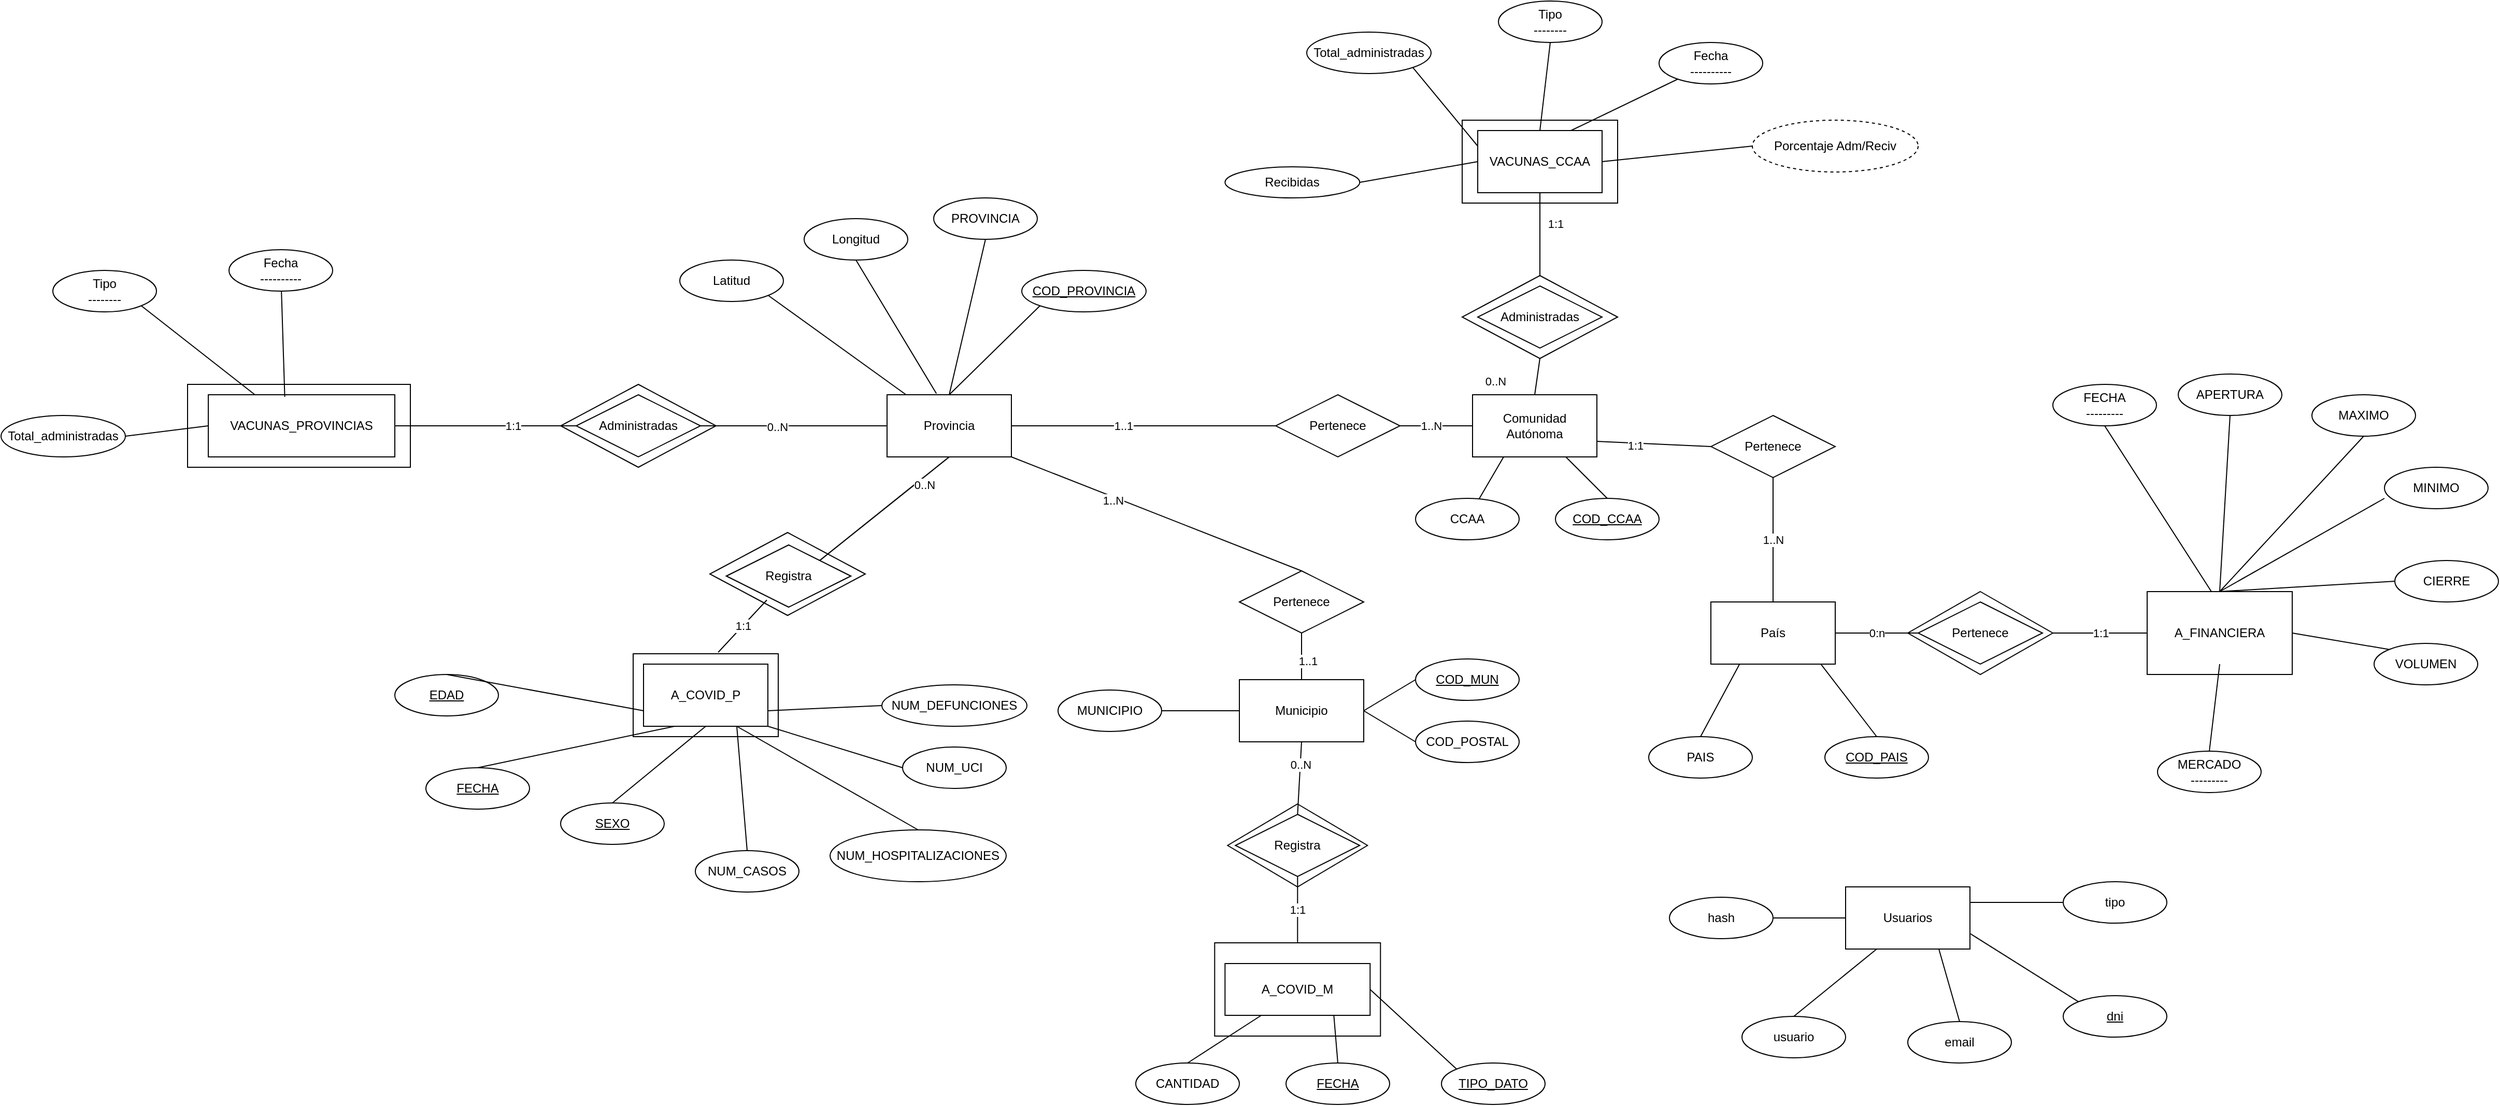 <mxfile version="20.2.6" type="github">
  <diagram id="R2lEEEUBdFMjLlhIrx00" name="Page-1">
    <mxGraphModel dx="2844" dy="1588" grid="1" gridSize="10" guides="1" tooltips="1" connect="1" arrows="1" fold="1" page="1" pageScale="1" pageWidth="30000" pageHeight="30000" math="0" shadow="0" extFonts="Permanent Marker^https://fonts.googleapis.com/css?family=Permanent+Marker">
      <root>
        <mxCell id="0" />
        <mxCell id="1" parent="0" />
        <mxCell id="WC3nb_fLQRRQX0mhQ0Qm-45" value="" style="rhombus;whiteSpace=wrap;html=1;" parent="1" vertex="1">
          <mxGeometry x="714" y="553" width="150" height="80" as="geometry" />
        </mxCell>
        <mxCell id="WC3nb_fLQRRQX0mhQ0Qm-42" value="" style="rhombus;whiteSpace=wrap;html=1;" parent="1" vertex="1">
          <mxGeometry x="1213.65" y="815" width="135" height="80" as="geometry" />
        </mxCell>
        <mxCell id="WC3nb_fLQRRQX0mhQ0Qm-32" value="" style="rounded=0;whiteSpace=wrap;html=1;" parent="1" vertex="1">
          <mxGeometry x="640" y="670" width="140" height="80" as="geometry" />
        </mxCell>
        <mxCell id="WC3nb_fLQRRQX0mhQ0Qm-19" value="" style="rhombus;whiteSpace=wrap;html=1;" parent="1" vertex="1">
          <mxGeometry x="1870" y="610" width="140" height="80" as="geometry" />
        </mxCell>
        <mxCell id="WC3nb_fLQRRQX0mhQ0Qm-12" value="" style="rhombus;whiteSpace=wrap;html=1;" parent="1" vertex="1">
          <mxGeometry x="570" y="410" width="150" height="80" as="geometry" />
        </mxCell>
        <mxCell id="WC3nb_fLQRRQX0mhQ0Qm-1" value="" style="rounded=0;whiteSpace=wrap;html=1;" parent="1" vertex="1">
          <mxGeometry x="210" y="410" width="215" height="80" as="geometry" />
        </mxCell>
        <mxCell id="w57yHe_7JFrNomqTNShA-3" style="rounded=0;orthogonalLoop=1;jettySize=auto;html=1;exitX=0.5;exitY=1;exitDx=0;exitDy=0;entryX=1;entryY=0;entryDx=0;entryDy=0;endArrow=none;endFill=0;" parent="1" source="OdBqMyks01wx5SP8Kabh-1" target="w57yHe_7JFrNomqTNShA-2" edge="1">
          <mxGeometry relative="1" as="geometry" />
        </mxCell>
        <mxCell id="w57yHe_7JFrNomqTNShA-5" value="0..N" style="edgeLabel;html=1;align=center;verticalAlign=middle;resizable=0;points=[];" parent="w57yHe_7JFrNomqTNShA-3" vertex="1" connectable="0">
          <mxGeometry x="-0.6" y="-2" relative="1" as="geometry">
            <mxPoint x="2" y="8" as="offset" />
          </mxGeometry>
        </mxCell>
        <mxCell id="OdBqMyks01wx5SP8Kabh-1" value="Provincia" style="rounded=0;whiteSpace=wrap;html=1;" parent="1" vertex="1">
          <mxGeometry x="885" y="420" width="120" height="60" as="geometry" />
        </mxCell>
        <mxCell id="OdBqMyks01wx5SP8Kabh-2" value="Pertenece" style="rhombus;whiteSpace=wrap;html=1;" parent="1" vertex="1">
          <mxGeometry x="1260" y="420" width="120" height="60" as="geometry" />
        </mxCell>
        <mxCell id="OdBqMyks01wx5SP8Kabh-3" value="Comunidad Autónoma" style="rounded=0;whiteSpace=wrap;html=1;" parent="1" vertex="1">
          <mxGeometry x="1450" y="420" width="120" height="60" as="geometry" />
        </mxCell>
        <mxCell id="OdBqMyks01wx5SP8Kabh-4" value="PROVINCIA" style="ellipse;whiteSpace=wrap;html=1;" parent="1" vertex="1">
          <mxGeometry x="930" y="230" width="100" height="40" as="geometry" />
        </mxCell>
        <mxCell id="OdBqMyks01wx5SP8Kabh-5" value="&lt;u&gt;COD_PROVINCIA&lt;/u&gt;" style="ellipse;whiteSpace=wrap;html=1;" parent="1" vertex="1">
          <mxGeometry x="1015" y="300" width="120" height="40" as="geometry" />
        </mxCell>
        <mxCell id="OdBqMyks01wx5SP8Kabh-6" value="" style="endArrow=none;html=1;rounded=0;entryX=0;entryY=1;entryDx=0;entryDy=0;exitX=0.5;exitY=0;exitDx=0;exitDy=0;" parent="1" source="OdBqMyks01wx5SP8Kabh-1" target="OdBqMyks01wx5SP8Kabh-5" edge="1">
          <mxGeometry width="50" height="50" relative="1" as="geometry">
            <mxPoint x="1125" y="560" as="sourcePoint" />
            <mxPoint x="1175" y="510" as="targetPoint" />
          </mxGeometry>
        </mxCell>
        <mxCell id="OdBqMyks01wx5SP8Kabh-8" value="" style="endArrow=none;html=1;rounded=0;entryX=0.5;entryY=1;entryDx=0;entryDy=0;exitX=0.5;exitY=0;exitDx=0;exitDy=0;" parent="1" source="OdBqMyks01wx5SP8Kabh-1" target="OdBqMyks01wx5SP8Kabh-4" edge="1">
          <mxGeometry width="50" height="50" relative="1" as="geometry">
            <mxPoint x="1125" y="560" as="sourcePoint" />
            <mxPoint x="1175" y="510" as="targetPoint" />
          </mxGeometry>
        </mxCell>
        <mxCell id="OdBqMyks01wx5SP8Kabh-9" value="CCAA" style="ellipse;whiteSpace=wrap;html=1;" parent="1" vertex="1">
          <mxGeometry x="1395" y="520" width="100" height="40" as="geometry" />
        </mxCell>
        <mxCell id="OdBqMyks01wx5SP8Kabh-10" value="&lt;u&gt;COD_CCAA&lt;/u&gt;" style="ellipse;whiteSpace=wrap;html=1;" parent="1" vertex="1">
          <mxGeometry x="1530" y="520" width="100" height="40" as="geometry" />
        </mxCell>
        <mxCell id="OdBqMyks01wx5SP8Kabh-11" value="" style="endArrow=none;html=1;rounded=0;exitX=0.25;exitY=1;exitDx=0;exitDy=0;" parent="1" source="OdBqMyks01wx5SP8Kabh-3" target="OdBqMyks01wx5SP8Kabh-9" edge="1">
          <mxGeometry width="50" height="50" relative="1" as="geometry">
            <mxPoint x="1390" y="410" as="sourcePoint" />
            <mxPoint x="1440" y="360" as="targetPoint" />
          </mxGeometry>
        </mxCell>
        <mxCell id="OdBqMyks01wx5SP8Kabh-12" value="" style="endArrow=none;html=1;rounded=0;entryX=0.5;entryY=0;entryDx=0;entryDy=0;exitX=0.75;exitY=1;exitDx=0;exitDy=0;" parent="1" source="OdBqMyks01wx5SP8Kabh-3" target="OdBqMyks01wx5SP8Kabh-10" edge="1">
          <mxGeometry width="50" height="50" relative="1" as="geometry">
            <mxPoint x="1590" y="430" as="sourcePoint" />
            <mxPoint x="1640" y="380" as="targetPoint" />
          </mxGeometry>
        </mxCell>
        <mxCell id="OdBqMyks01wx5SP8Kabh-20" value="" style="endArrow=none;html=1;rounded=0;strokeColor=default;exitX=1;exitY=0.5;exitDx=0;exitDy=0;entryX=0;entryY=0.5;entryDx=0;entryDy=0;" parent="1" source="OdBqMyks01wx5SP8Kabh-1" target="OdBqMyks01wx5SP8Kabh-2" edge="1">
          <mxGeometry width="50" height="50" relative="1" as="geometry">
            <mxPoint x="995" y="480" as="sourcePoint" />
            <mxPoint x="1065.0" y="450.0" as="targetPoint" />
          </mxGeometry>
        </mxCell>
        <mxCell id="OdBqMyks01wx5SP8Kabh-22" value="1..1" style="edgeLabel;html=1;align=center;verticalAlign=middle;resizable=0;points=[];" parent="OdBqMyks01wx5SP8Kabh-20" vertex="1" connectable="0">
          <mxGeometry x="-0.2" relative="1" as="geometry">
            <mxPoint x="6" as="offset" />
          </mxGeometry>
        </mxCell>
        <mxCell id="OdBqMyks01wx5SP8Kabh-21" value="" style="endArrow=none;html=1;rounded=0;strokeColor=default;exitX=1;exitY=0.5;exitDx=0;exitDy=0;entryX=0;entryY=0.5;entryDx=0;entryDy=0;" parent="1" source="OdBqMyks01wx5SP8Kabh-2" target="OdBqMyks01wx5SP8Kabh-3" edge="1">
          <mxGeometry width="50" height="50" relative="1" as="geometry">
            <mxPoint x="1390" y="449.5" as="sourcePoint" />
            <mxPoint x="1490" y="449.5" as="targetPoint" />
          </mxGeometry>
        </mxCell>
        <mxCell id="OdBqMyks01wx5SP8Kabh-23" value="1..N" style="edgeLabel;html=1;align=center;verticalAlign=middle;resizable=0;points=[];" parent="OdBqMyks01wx5SP8Kabh-21" vertex="1" connectable="0">
          <mxGeometry x="0.214" y="-1" relative="1" as="geometry">
            <mxPoint x="-13" y="-1" as="offset" />
          </mxGeometry>
        </mxCell>
        <mxCell id="OdBqMyks01wx5SP8Kabh-24" value="VACUNAS_PROVINCIAS" style="rounded=0;whiteSpace=wrap;html=1;" parent="1" vertex="1">
          <mxGeometry x="230" y="420" width="180" height="60" as="geometry" />
        </mxCell>
        <mxCell id="OdBqMyks01wx5SP8Kabh-25" value="Tipo&lt;br&gt;--------" style="ellipse;whiteSpace=wrap;html=1;" parent="1" vertex="1">
          <mxGeometry x="80" y="300" width="100" height="40" as="geometry" />
        </mxCell>
        <mxCell id="OdBqMyks01wx5SP8Kabh-26" value="" style="endArrow=none;html=1;rounded=0;strokeColor=default;entryX=0.25;entryY=0;entryDx=0;entryDy=0;exitX=1;exitY=1;exitDx=0;exitDy=0;" parent="1" source="OdBqMyks01wx5SP8Kabh-25" target="OdBqMyks01wx5SP8Kabh-24" edge="1">
          <mxGeometry width="50" height="50" relative="1" as="geometry">
            <mxPoint x="10" y="520" as="sourcePoint" />
            <mxPoint x="60" y="470" as="targetPoint" />
          </mxGeometry>
        </mxCell>
        <mxCell id="OdBqMyks01wx5SP8Kabh-27" value="Total_administradas" style="ellipse;whiteSpace=wrap;html=1;" parent="1" vertex="1">
          <mxGeometry x="30" y="440" width="120" height="40" as="geometry" />
        </mxCell>
        <mxCell id="OdBqMyks01wx5SP8Kabh-28" value="" style="endArrow=none;html=1;rounded=0;strokeColor=default;entryX=0;entryY=0.5;entryDx=0;entryDy=0;exitX=1;exitY=0.5;exitDx=0;exitDy=0;" parent="1" source="OdBqMyks01wx5SP8Kabh-27" target="OdBqMyks01wx5SP8Kabh-24" edge="1">
          <mxGeometry width="50" height="50" relative="1" as="geometry">
            <mxPoint x="160" y="540" as="sourcePoint" />
            <mxPoint x="260" y="490" as="targetPoint" />
          </mxGeometry>
        </mxCell>
        <mxCell id="OdBqMyks01wx5SP8Kabh-33" value="Administradas" style="rhombus;whiteSpace=wrap;html=1;" parent="1" vertex="1">
          <mxGeometry x="585" y="420" width="120" height="60" as="geometry" />
        </mxCell>
        <mxCell id="OdBqMyks01wx5SP8Kabh-34" value="" style="endArrow=none;html=1;rounded=0;entryX=0;entryY=0.5;entryDx=0;entryDy=0;exitX=1;exitY=0.5;exitDx=0;exitDy=0;" parent="1" source="OdBqMyks01wx5SP8Kabh-33" target="OdBqMyks01wx5SP8Kabh-1" edge="1">
          <mxGeometry width="50" height="50" relative="1" as="geometry">
            <mxPoint x="964.64" y="580.86" as="sourcePoint" />
            <mxPoint x="930" y="450" as="targetPoint" />
          </mxGeometry>
        </mxCell>
        <mxCell id="OdBqMyks01wx5SP8Kabh-36" value="0..N" style="edgeLabel;html=1;align=center;verticalAlign=middle;resizable=0;points=[];" parent="OdBqMyks01wx5SP8Kabh-34" vertex="1" connectable="0">
          <mxGeometry x="0.25" y="-1" relative="1" as="geometry">
            <mxPoint x="-39" as="offset" />
          </mxGeometry>
        </mxCell>
        <mxCell id="OdBqMyks01wx5SP8Kabh-35" value="" style="endArrow=none;html=1;rounded=0;entryX=0;entryY=0.5;entryDx=0;entryDy=0;exitX=1;exitY=0.5;exitDx=0;exitDy=0;" parent="1" source="OdBqMyks01wx5SP8Kabh-24" target="OdBqMyks01wx5SP8Kabh-33" edge="1">
          <mxGeometry width="50" height="50" relative="1" as="geometry">
            <mxPoint x="400" y="550" as="sourcePoint" />
            <mxPoint x="480" y="480" as="targetPoint" />
          </mxGeometry>
        </mxCell>
        <mxCell id="OdBqMyks01wx5SP8Kabh-37" value="1:1" style="edgeLabel;html=1;align=center;verticalAlign=middle;resizable=0;points=[];" parent="OdBqMyks01wx5SP8Kabh-35" vertex="1" connectable="0">
          <mxGeometry x="-0.4" y="-2" relative="1" as="geometry">
            <mxPoint x="61" y="-2" as="offset" />
          </mxGeometry>
        </mxCell>
        <mxCell id="OdBqMyks01wx5SP8Kabh-38" value="A_COVID_P" style="rounded=0;whiteSpace=wrap;html=1;" parent="1" vertex="1">
          <mxGeometry x="650" y="680" width="120" height="60" as="geometry" />
        </mxCell>
        <mxCell id="OdBqMyks01wx5SP8Kabh-42" value="Municipio" style="rounded=0;whiteSpace=wrap;html=1;" parent="1" vertex="1">
          <mxGeometry x="1225" y="695" width="120" height="60" as="geometry" />
        </mxCell>
        <mxCell id="gEgQZ8Mi7P1Ni1HAnaji-2" value="&lt;u&gt;SEXO&lt;/u&gt;" style="ellipse;whiteSpace=wrap;html=1;" parent="1" vertex="1">
          <mxGeometry x="570" y="814" width="100" height="40" as="geometry" />
        </mxCell>
        <mxCell id="gEgQZ8Mi7P1Ni1HAnaji-5" value="" style="endArrow=none;html=1;rounded=0;entryX=0.5;entryY=0;entryDx=0;entryDy=0;exitX=0.5;exitY=1;exitDx=0;exitDy=0;" parent="1" source="OdBqMyks01wx5SP8Kabh-38" target="gEgQZ8Mi7P1Ni1HAnaji-2" edge="1">
          <mxGeometry width="50" height="50" relative="1" as="geometry">
            <mxPoint x="645.0" y="755.0" as="sourcePoint" />
            <mxPoint x="725.0" y="655" as="targetPoint" />
          </mxGeometry>
        </mxCell>
        <mxCell id="gEgQZ8Mi7P1Ni1HAnaji-6" value="&lt;u&gt;FECHA&lt;/u&gt;" style="ellipse;whiteSpace=wrap;html=1;" parent="1" vertex="1">
          <mxGeometry x="440" y="780" width="100" height="40" as="geometry" />
        </mxCell>
        <mxCell id="gEgQZ8Mi7P1Ni1HAnaji-7" value="" style="endArrow=none;html=1;rounded=0;entryX=0.5;entryY=0;entryDx=0;entryDy=0;exitX=0.25;exitY=1;exitDx=0;exitDy=0;" parent="1" source="OdBqMyks01wx5SP8Kabh-38" target="gEgQZ8Mi7P1Ni1HAnaji-6" edge="1">
          <mxGeometry width="50" height="50" relative="1" as="geometry">
            <mxPoint x="715.0" y="855.0" as="sourcePoint" />
            <mxPoint x="819.854" y="905.774" as="targetPoint" />
          </mxGeometry>
        </mxCell>
        <mxCell id="gEgQZ8Mi7P1Ni1HAnaji-8" value="Latitud" style="ellipse;whiteSpace=wrap;html=1;" parent="1" vertex="1">
          <mxGeometry x="685" y="290" width="100" height="40" as="geometry" />
        </mxCell>
        <mxCell id="gEgQZ8Mi7P1Ni1HAnaji-10" value="Longitud" style="ellipse;whiteSpace=wrap;html=1;" parent="1" vertex="1">
          <mxGeometry x="805" y="250" width="100" height="40" as="geometry" />
        </mxCell>
        <mxCell id="gEgQZ8Mi7P1Ni1HAnaji-11" value="" style="endArrow=none;html=1;rounded=0;entryX=0.5;entryY=1;entryDx=0;entryDy=0;exitX=0.397;exitY=-0.018;exitDx=0;exitDy=0;exitPerimeter=0;" parent="1" source="OdBqMyks01wx5SP8Kabh-1" target="gEgQZ8Mi7P1Ni1HAnaji-10" edge="1">
          <mxGeometry width="50" height="50" relative="1" as="geometry">
            <mxPoint x="955.0" y="430.0" as="sourcePoint" />
            <mxPoint x="1079.854" y="374.226" as="targetPoint" />
          </mxGeometry>
        </mxCell>
        <mxCell id="gEgQZ8Mi7P1Ni1HAnaji-12" value="" style="endArrow=none;html=1;rounded=0;entryX=1;entryY=1;entryDx=0;entryDy=0;" parent="1" source="OdBqMyks01wx5SP8Kabh-1" target="gEgQZ8Mi7P1Ni1HAnaji-8" edge="1">
          <mxGeometry width="50" height="50" relative="1" as="geometry">
            <mxPoint x="965.0" y="440.0" as="sourcePoint" />
            <mxPoint x="1089.854" y="384.226" as="targetPoint" />
          </mxGeometry>
        </mxCell>
        <mxCell id="w57yHe_7JFrNomqTNShA-2" value="Registra" style="rhombus;whiteSpace=wrap;html=1;" parent="1" vertex="1">
          <mxGeometry x="730" y="565" width="120" height="60" as="geometry" />
        </mxCell>
        <mxCell id="w57yHe_7JFrNomqTNShA-12" value="PAIS" style="ellipse;whiteSpace=wrap;html=1;" parent="1" vertex="1">
          <mxGeometry x="1620" y="750" width="100" height="40" as="geometry" />
        </mxCell>
        <mxCell id="w57yHe_7JFrNomqTNShA-19" value="" style="endArrow=none;html=1;rounded=0;entryX=0.5;entryY=0;entryDx=0;entryDy=0;exitX=0.5;exitY=0;exitDx=0;exitDy=0;" parent="1" source="w57yHe_7JFrNomqTNShA-12" target="WC3nb_fLQRRQX0mhQ0Qm-4" edge="1">
          <mxGeometry width="50" height="50" relative="1" as="geometry">
            <mxPoint x="1700" y="830" as="sourcePoint" />
            <mxPoint x="1970" y="676.52" as="targetPoint" />
          </mxGeometry>
        </mxCell>
        <mxCell id="w57yHe_7JFrNomqTNShA-23" value="&lt;u&gt;COD_PAIS&lt;/u&gt;" style="ellipse;whiteSpace=wrap;html=1;" parent="1" vertex="1">
          <mxGeometry x="1790" y="750" width="100" height="40" as="geometry" />
        </mxCell>
        <mxCell id="w57yHe_7JFrNomqTNShA-24" value="" style="endArrow=none;html=1;rounded=0;entryX=0.5;entryY=0;entryDx=0;entryDy=0;exitX=0.5;exitY=0;exitDx=0;exitDy=0;" parent="1" source="w57yHe_7JFrNomqTNShA-23" target="WC3nb_fLQRRQX0mhQ0Qm-4" edge="1">
          <mxGeometry width="50" height="50" relative="1" as="geometry">
            <mxPoint x="1550" y="586.52" as="sourcePoint" />
            <mxPoint x="1920" y="501.52" as="targetPoint" />
          </mxGeometry>
        </mxCell>
        <mxCell id="w57yHe_7JFrNomqTNShA-28" value="" style="endArrow=none;html=1;rounded=0;exitX=0.448;exitY=0.014;exitDx=0;exitDy=0;entryX=0.5;entryY=1;entryDx=0;entryDy=0;exitPerimeter=0;" parent="1" source="WC3nb_fLQRRQX0mhQ0Qm-11" target="WC3nb_fLQRRQX0mhQ0Qm-20" edge="1">
          <mxGeometry width="50" height="50" relative="1" as="geometry">
            <mxPoint x="2180" y="480" as="sourcePoint" />
            <mxPoint x="2060" y="460" as="targetPoint" />
          </mxGeometry>
        </mxCell>
        <mxCell id="w57yHe_7JFrNomqTNShA-32" value="Pertenece" style="rhombus;whiteSpace=wrap;html=1;" parent="1" vertex="1">
          <mxGeometry x="1225" y="590" width="120" height="60" as="geometry" />
        </mxCell>
        <mxCell id="w57yHe_7JFrNomqTNShA-34" value="" style="endArrow=none;html=1;rounded=0;strokeColor=default;exitX=0.5;exitY=0;exitDx=0;exitDy=0;entryX=0.5;entryY=1;entryDx=0;entryDy=0;" parent="1" source="OdBqMyks01wx5SP8Kabh-42" target="w57yHe_7JFrNomqTNShA-32" edge="1">
          <mxGeometry width="50" height="50" relative="1" as="geometry">
            <mxPoint x="1107.5" y="625" as="sourcePoint" />
            <mxPoint x="1285.0" y="655" as="targetPoint" />
          </mxGeometry>
        </mxCell>
        <mxCell id="w57yHe_7JFrNomqTNShA-35" value="1..1" style="edgeLabel;html=1;align=center;verticalAlign=middle;resizable=0;points=[];" parent="w57yHe_7JFrNomqTNShA-34" vertex="1" connectable="0">
          <mxGeometry x="-0.2" relative="1" as="geometry">
            <mxPoint x="6" as="offset" />
          </mxGeometry>
        </mxCell>
        <mxCell id="w57yHe_7JFrNomqTNShA-36" value="" style="endArrow=none;html=1;rounded=0;strokeColor=default;exitX=0.5;exitY=0;exitDx=0;exitDy=0;entryX=1;entryY=1;entryDx=0;entryDy=0;" parent="1" source="w57yHe_7JFrNomqTNShA-32" target="OdBqMyks01wx5SP8Kabh-1" edge="1">
          <mxGeometry width="50" height="50" relative="1" as="geometry">
            <mxPoint x="1337.5" y="549.5" as="sourcePoint" />
            <mxPoint x="1397.5" y="550" as="targetPoint" />
          </mxGeometry>
        </mxCell>
        <mxCell id="w57yHe_7JFrNomqTNShA-37" value="1..N" style="edgeLabel;html=1;align=center;verticalAlign=middle;resizable=0;points=[];" parent="w57yHe_7JFrNomqTNShA-36" vertex="1" connectable="0">
          <mxGeometry x="0.214" y="-1" relative="1" as="geometry">
            <mxPoint x="-13" y="-1" as="offset" />
          </mxGeometry>
        </mxCell>
        <mxCell id="w57yHe_7JFrNomqTNShA-39" value="&lt;u&gt;FECHA&lt;/u&gt;" style="ellipse;whiteSpace=wrap;html=1;" parent="1" vertex="1">
          <mxGeometry x="1270" y="1065" width="100" height="40" as="geometry" />
        </mxCell>
        <mxCell id="w57yHe_7JFrNomqTNShA-41" value="CANTIDAD" style="ellipse;whiteSpace=wrap;html=1;" parent="1" vertex="1">
          <mxGeometry x="1125" y="1065" width="100" height="40" as="geometry" />
        </mxCell>
        <mxCell id="w57yHe_7JFrNomqTNShA-45" style="rounded=0;orthogonalLoop=1;jettySize=auto;html=1;exitX=0.5;exitY=1;exitDx=0;exitDy=0;entryX=1;entryY=0;entryDx=0;entryDy=0;endArrow=none;endFill=0;" parent="1" target="w57yHe_7JFrNomqTNShA-47" edge="1">
          <mxGeometry relative="1" as="geometry">
            <mxPoint x="945" y="480" as="sourcePoint" />
          </mxGeometry>
        </mxCell>
        <mxCell id="w57yHe_7JFrNomqTNShA-46" value="0..N" style="edgeLabel;html=1;align=center;verticalAlign=middle;resizable=0;points=[];" parent="w57yHe_7JFrNomqTNShA-45" vertex="1" connectable="0">
          <mxGeometry x="-0.6" y="-2" relative="1" as="geometry">
            <mxPoint x="2" y="8" as="offset" />
          </mxGeometry>
        </mxCell>
        <mxCell id="w57yHe_7JFrNomqTNShA-47" value="Registra" style="rhombus;whiteSpace=wrap;html=1;" parent="1" vertex="1">
          <mxGeometry x="730" y="565" width="120" height="60" as="geometry" />
        </mxCell>
        <mxCell id="w57yHe_7JFrNomqTNShA-53" style="rounded=0;orthogonalLoop=1;jettySize=auto;html=1;exitX=0.5;exitY=1;exitDx=0;exitDy=0;entryX=0.5;entryY=0;entryDx=0;entryDy=0;endArrow=none;endFill=0;" parent="1" source="OdBqMyks01wx5SP8Kabh-42" target="w57yHe_7JFrNomqTNShA-55" edge="1">
          <mxGeometry relative="1" as="geometry">
            <mxPoint x="1575" y="785" as="sourcePoint" />
          </mxGeometry>
        </mxCell>
        <mxCell id="w57yHe_7JFrNomqTNShA-54" value="0..N" style="edgeLabel;html=1;align=center;verticalAlign=middle;resizable=0;points=[];" parent="w57yHe_7JFrNomqTNShA-53" vertex="1" connectable="0">
          <mxGeometry x="-0.6" y="-2" relative="1" as="geometry">
            <mxPoint x="2" y="8" as="offset" />
          </mxGeometry>
        </mxCell>
        <mxCell id="w57yHe_7JFrNomqTNShA-55" value="Registra" style="rhombus;whiteSpace=wrap;html=1;" parent="1" vertex="1">
          <mxGeometry x="1221.15" y="825" width="120" height="60" as="geometry" />
        </mxCell>
        <mxCell id="w57yHe_7JFrNomqTNShA-60" value="" style="endArrow=none;html=1;rounded=0;entryX=0.5;entryY=0;entryDx=0;entryDy=0;exitX=0;exitY=0.75;exitDx=0;exitDy=0;exitPerimeter=0;entryPerimeter=0;" parent="1" source="WC3nb_fLQRRQX0mhQ0Qm-23" target="WC3nb_fLQRRQX0mhQ0Qm-11" edge="1">
          <mxGeometry width="50" height="50" relative="1" as="geometry">
            <mxPoint x="2330" y="510" as="sourcePoint" />
            <mxPoint x="2250" y="560" as="targetPoint" />
          </mxGeometry>
        </mxCell>
        <mxCell id="w57yHe_7JFrNomqTNShA-61" value="" style="endArrow=none;html=1;rounded=0;entryX=0.5;entryY=0;entryDx=0;entryDy=0;exitX=0.5;exitY=1;exitDx=0;exitDy=0;" parent="1" source="WC3nb_fLQRRQX0mhQ0Qm-22" target="WC3nb_fLQRRQX0mhQ0Qm-11" edge="1">
          <mxGeometry width="50" height="50" relative="1" as="geometry">
            <mxPoint x="2220" y="480" as="sourcePoint" />
            <mxPoint x="2220" y="540" as="targetPoint" />
          </mxGeometry>
        </mxCell>
        <mxCell id="w57yHe_7JFrNomqTNShA-63" value="" style="endArrow=none;html=1;rounded=0;entryX=0.5;entryY=1;entryDx=0;entryDy=0;exitX=0.5;exitY=0;exitDx=0;exitDy=0;" parent="1" source="WC3nb_fLQRRQX0mhQ0Qm-11" target="WC3nb_fLQRRQX0mhQ0Qm-21" edge="1">
          <mxGeometry width="50" height="50" relative="1" as="geometry">
            <mxPoint x="2260" y="740" as="sourcePoint" />
            <mxPoint x="2150" y="665" as="targetPoint" />
          </mxGeometry>
        </mxCell>
        <mxCell id="w57yHe_7JFrNomqTNShA-72" value="" style="endArrow=none;html=1;rounded=0;exitX=1;exitY=0.75;exitDx=0;exitDy=0;entryX=0;entryY=0.5;entryDx=0;entryDy=0;" parent="1" source="OdBqMyks01wx5SP8Kabh-3" target="WC3nb_fLQRRQX0mhQ0Qm-7" edge="1">
          <mxGeometry width="50" height="50" relative="1" as="geometry">
            <mxPoint x="1500" y="740" as="sourcePoint" />
            <mxPoint x="1690" y="470" as="targetPoint" />
          </mxGeometry>
        </mxCell>
        <mxCell id="w57yHe_7JFrNomqTNShA-75" value="1:1" style="edgeLabel;html=1;align=center;verticalAlign=middle;resizable=0;points=[];" parent="w57yHe_7JFrNomqTNShA-72" vertex="1" connectable="0">
          <mxGeometry x="-0.339" y="-2" relative="1" as="geometry">
            <mxPoint as="offset" />
          </mxGeometry>
        </mxCell>
        <mxCell id="w57yHe_7JFrNomqTNShA-73" value="1..N" style="endArrow=none;html=1;rounded=0;entryX=0.5;entryY=1;entryDx=0;entryDy=0;exitX=0.5;exitY=0;exitDx=0;exitDy=0;" parent="1" source="WC3nb_fLQRRQX0mhQ0Qm-4" target="WC3nb_fLQRRQX0mhQ0Qm-7" edge="1">
          <mxGeometry width="50" height="50" relative="1" as="geometry">
            <mxPoint x="1890" y="515" as="sourcePoint" />
            <mxPoint x="1760" y="460" as="targetPoint" />
          </mxGeometry>
        </mxCell>
        <mxCell id="w57yHe_7JFrNomqTNShA-79" value="Fecha&lt;br&gt;----------" style="ellipse;whiteSpace=wrap;html=1;" parent="1" vertex="1">
          <mxGeometry x="250" y="280" width="100" height="40" as="geometry" />
        </mxCell>
        <mxCell id="w57yHe_7JFrNomqTNShA-80" value="" style="endArrow=none;html=1;rounded=0;exitX=0.41;exitY=0.033;exitDx=0;exitDy=0;exitPerimeter=0;" parent="1" source="OdBqMyks01wx5SP8Kabh-24" target="w57yHe_7JFrNomqTNShA-79" edge="1">
          <mxGeometry width="50" height="50" relative="1" as="geometry">
            <mxPoint x="640" y="275" as="sourcePoint" />
            <mxPoint x="952.574" y="24.142" as="targetPoint" />
          </mxGeometry>
        </mxCell>
        <mxCell id="WC3nb_fLQRRQX0mhQ0Qm-4" value="País" style="rounded=0;whiteSpace=wrap;html=1;" parent="1" vertex="1">
          <mxGeometry x="1680" y="620" width="120" height="60" as="geometry" />
        </mxCell>
        <mxCell id="WC3nb_fLQRRQX0mhQ0Qm-7" value="Pertenece" style="rhombus;whiteSpace=wrap;html=1;" parent="1" vertex="1">
          <mxGeometry x="1680" y="440" width="120" height="60" as="geometry" />
        </mxCell>
        <mxCell id="WC3nb_fLQRRQX0mhQ0Qm-15" value="Pertenece" style="rhombus;whiteSpace=wrap;html=1;" parent="1" vertex="1">
          <mxGeometry x="1880" y="620" width="120" height="60" as="geometry" />
        </mxCell>
        <mxCell id="WC3nb_fLQRRQX0mhQ0Qm-17" value="1:1" style="endArrow=none;html=1;rounded=0;entryX=0;entryY=0.5;entryDx=0;entryDy=0;exitX=1;exitY=0.5;exitDx=0;exitDy=0;" parent="1" source="WC3nb_fLQRRQX0mhQ0Qm-19" target="WC3nb_fLQRRQX0mhQ0Qm-11" edge="1">
          <mxGeometry width="50" height="50" relative="1" as="geometry">
            <mxPoint x="2020" y="543.48" as="sourcePoint" />
            <mxPoint x="1850" y="420" as="targetPoint" />
          </mxGeometry>
        </mxCell>
        <mxCell id="WC3nb_fLQRRQX0mhQ0Qm-18" value="0:n" style="endArrow=none;html=1;rounded=0;entryX=0;entryY=0.5;entryDx=0;entryDy=0;exitX=1;exitY=0.5;exitDx=0;exitDy=0;" parent="1" source="WC3nb_fLQRRQX0mhQ0Qm-4" target="WC3nb_fLQRRQX0mhQ0Qm-15" edge="1">
          <mxGeometry width="50" height="50" relative="1" as="geometry">
            <mxPoint x="1770" y="636.52" as="sourcePoint" />
            <mxPoint x="1820" y="586.52" as="targetPoint" />
          </mxGeometry>
        </mxCell>
        <mxCell id="WC3nb_fLQRRQX0mhQ0Qm-20" value="FECHA&lt;br&gt;---------" style="ellipse;whiteSpace=wrap;html=1;" parent="1" vertex="1">
          <mxGeometry x="2010" y="410" width="100" height="40" as="geometry" />
        </mxCell>
        <mxCell id="WC3nb_fLQRRQX0mhQ0Qm-21" value="APERTURA" style="ellipse;whiteSpace=wrap;html=1;" parent="1" vertex="1">
          <mxGeometry x="2131" y="400.0" width="100" height="40" as="geometry" />
        </mxCell>
        <mxCell id="WC3nb_fLQRRQX0mhQ0Qm-22" value="MAXIMO" style="ellipse;whiteSpace=wrap;html=1;" parent="1" vertex="1">
          <mxGeometry x="2260" y="420" width="100" height="40" as="geometry" />
        </mxCell>
        <mxCell id="WC3nb_fLQRRQX0mhQ0Qm-23" value="MINIMO" style="ellipse;whiteSpace=wrap;html=1;" parent="1" vertex="1">
          <mxGeometry x="2330" y="490" width="100" height="40" as="geometry" />
        </mxCell>
        <mxCell id="WC3nb_fLQRRQX0mhQ0Qm-24" value="CIERRE" style="ellipse;whiteSpace=wrap;html=1;" parent="1" vertex="1">
          <mxGeometry x="2340" y="580" width="100" height="40" as="geometry" />
        </mxCell>
        <mxCell id="WC3nb_fLQRRQX0mhQ0Qm-25" value="VOLUMEN" style="ellipse;whiteSpace=wrap;html=1;" parent="1" vertex="1">
          <mxGeometry x="2320" y="660" width="100" height="40" as="geometry" />
        </mxCell>
        <mxCell id="WC3nb_fLQRRQX0mhQ0Qm-26" value="" style="group" parent="1" vertex="1" connectable="0">
          <mxGeometry x="2101" y="590" width="140" height="80" as="geometry" />
        </mxCell>
        <mxCell id="WC3nb_fLQRRQX0mhQ0Qm-11" value="A_FINANCIERA" style="rounded=0;whiteSpace=wrap;html=1;" parent="WC3nb_fLQRRQX0mhQ0Qm-26" vertex="1">
          <mxGeometry y="20" width="140" height="80" as="geometry" />
        </mxCell>
        <mxCell id="WC3nb_fLQRRQX0mhQ0Qm-27" value="" style="endArrow=none;html=1;rounded=0;entryX=0;entryY=0.5;entryDx=0;entryDy=0;exitX=0.5;exitY=0;exitDx=0;exitDy=0;" parent="1" source="WC3nb_fLQRRQX0mhQ0Qm-11" target="WC3nb_fLQRRQX0mhQ0Qm-24" edge="1">
          <mxGeometry width="50" height="50" relative="1" as="geometry">
            <mxPoint x="2270" y="770" as="sourcePoint" />
            <mxPoint x="2320" y="720" as="targetPoint" />
          </mxGeometry>
        </mxCell>
        <mxCell id="WC3nb_fLQRRQX0mhQ0Qm-28" value="" style="endArrow=none;html=1;rounded=0;entryX=0;entryY=0;entryDx=0;entryDy=0;exitX=1;exitY=0.5;exitDx=0;exitDy=0;" parent="1" source="WC3nb_fLQRRQX0mhQ0Qm-11" target="WC3nb_fLQRRQX0mhQ0Qm-25" edge="1">
          <mxGeometry width="50" height="50" relative="1" as="geometry">
            <mxPoint x="1990" y="620" as="sourcePoint" />
            <mxPoint x="2040" y="570" as="targetPoint" />
          </mxGeometry>
        </mxCell>
        <mxCell id="WC3nb_fLQRRQX0mhQ0Qm-33" value="1:1" style="endArrow=none;html=1;rounded=0;entryX=0.325;entryY=0.885;entryDx=0;entryDy=0;entryPerimeter=0;exitX=0.586;exitY=-0.017;exitDx=0;exitDy=0;exitPerimeter=0;" parent="1" source="WC3nb_fLQRRQX0mhQ0Qm-32" target="w57yHe_7JFrNomqTNShA-47" edge="1">
          <mxGeometry width="50" height="50" relative="1" as="geometry">
            <mxPoint x="830" y="700" as="sourcePoint" />
            <mxPoint x="880" y="650" as="targetPoint" />
          </mxGeometry>
        </mxCell>
        <mxCell id="WC3nb_fLQRRQX0mhQ0Qm-34" value="&lt;u&gt;COD_MUN&lt;/u&gt;" style="ellipse;whiteSpace=wrap;html=1;" parent="1" vertex="1">
          <mxGeometry x="1395" y="675" width="100" height="40" as="geometry" />
        </mxCell>
        <mxCell id="WC3nb_fLQRRQX0mhQ0Qm-36" value="COD_POSTAL" style="ellipse;whiteSpace=wrap;html=1;" parent="1" vertex="1">
          <mxGeometry x="1395" y="735" width="100" height="40" as="geometry" />
        </mxCell>
        <mxCell id="WC3nb_fLQRRQX0mhQ0Qm-37" value="MUNICIPIO" style="ellipse;whiteSpace=wrap;html=1;" parent="1" vertex="1">
          <mxGeometry x="1050" y="705" width="100" height="40" as="geometry" />
        </mxCell>
        <mxCell id="WC3nb_fLQRRQX0mhQ0Qm-38" value="" style="endArrow=none;html=1;rounded=0;entryX=0;entryY=0.5;entryDx=0;entryDy=0;exitX=1;exitY=0.5;exitDx=0;exitDy=0;" parent="1" source="WC3nb_fLQRRQX0mhQ0Qm-37" target="OdBqMyks01wx5SP8Kabh-42" edge="1">
          <mxGeometry width="50" height="50" relative="1" as="geometry">
            <mxPoint x="1005" y="855" as="sourcePoint" />
            <mxPoint x="1055" y="805" as="targetPoint" />
          </mxGeometry>
        </mxCell>
        <mxCell id="WC3nb_fLQRRQX0mhQ0Qm-39" value="" style="endArrow=none;html=1;rounded=0;entryX=0;entryY=0.5;entryDx=0;entryDy=0;exitX=1;exitY=0.5;exitDx=0;exitDy=0;" parent="1" source="OdBqMyks01wx5SP8Kabh-42" target="WC3nb_fLQRRQX0mhQ0Qm-34" edge="1">
          <mxGeometry width="50" height="50" relative="1" as="geometry">
            <mxPoint x="1005" y="855" as="sourcePoint" />
            <mxPoint x="1055" y="805" as="targetPoint" />
          </mxGeometry>
        </mxCell>
        <mxCell id="WC3nb_fLQRRQX0mhQ0Qm-40" value="" style="endArrow=none;html=1;rounded=0;entryX=0;entryY=0.5;entryDx=0;entryDy=0;exitX=1;exitY=0.5;exitDx=0;exitDy=0;" parent="1" source="OdBqMyks01wx5SP8Kabh-42" target="WC3nb_fLQRRQX0mhQ0Qm-36" edge="1">
          <mxGeometry width="50" height="50" relative="1" as="geometry">
            <mxPoint x="1005" y="855" as="sourcePoint" />
            <mxPoint x="1405.0" y="755" as="targetPoint" />
          </mxGeometry>
        </mxCell>
        <mxCell id="WC3nb_fLQRRQX0mhQ0Qm-43" value="" style="group" parent="1" vertex="1" connectable="0">
          <mxGeometry x="1201.15" y="949" width="160" height="90" as="geometry" />
        </mxCell>
        <mxCell id="WC3nb_fLQRRQX0mhQ0Qm-41" value="" style="rounded=0;whiteSpace=wrap;html=1;" parent="WC3nb_fLQRRQX0mhQ0Qm-43" vertex="1">
          <mxGeometry width="160" height="90" as="geometry" />
        </mxCell>
        <mxCell id="w57yHe_7JFrNomqTNShA-38" value="A_COVID_M" style="rounded=0;whiteSpace=wrap;html=1;" parent="WC3nb_fLQRRQX0mhQ0Qm-43" vertex="1">
          <mxGeometry x="10" y="20" width="140" height="50" as="geometry" />
        </mxCell>
        <mxCell id="WC3nb_fLQRRQX0mhQ0Qm-44" value="1:1" style="endArrow=none;html=1;rounded=0;entryX=0.5;entryY=1;entryDx=0;entryDy=0;exitX=0.5;exitY=0;exitDx=0;exitDy=0;" parent="1" source="WC3nb_fLQRRQX0mhQ0Qm-41" target="w57yHe_7JFrNomqTNShA-55" edge="1">
          <mxGeometry width="50" height="50" relative="1" as="geometry">
            <mxPoint x="1010" y="905" as="sourcePoint" />
            <mxPoint x="1441.15" y="915" as="targetPoint" />
          </mxGeometry>
        </mxCell>
        <mxCell id="iBBYRDn1hNgQqRyQzDu8-1" value="NUM_DEFUNCIONES" style="ellipse;whiteSpace=wrap;html=1;" parent="1" vertex="1">
          <mxGeometry x="880" y="700" width="140" height="40" as="geometry" />
        </mxCell>
        <mxCell id="iBBYRDn1hNgQqRyQzDu8-2" value="" style="endArrow=none;html=1;rounded=0;entryX=0;entryY=0.5;entryDx=0;entryDy=0;exitX=1;exitY=0.75;exitDx=0;exitDy=0;" parent="1" source="OdBqMyks01wx5SP8Kabh-38" target="iBBYRDn1hNgQqRyQzDu8-1" edge="1">
          <mxGeometry width="50" height="50" relative="1" as="geometry">
            <mxPoint x="860" y="720" as="sourcePoint" />
            <mxPoint x="845.0" y="635" as="targetPoint" />
          </mxGeometry>
        </mxCell>
        <mxCell id="iBBYRDn1hNgQqRyQzDu8-3" value="&lt;u&gt;TIPO_DATO&lt;/u&gt;" style="ellipse;whiteSpace=wrap;html=1;" parent="1" vertex="1">
          <mxGeometry x="1420" y="1065" width="100" height="40" as="geometry" />
        </mxCell>
        <mxCell id="iBBYRDn1hNgQqRyQzDu8-4" value="" style="endArrow=none;html=1;rounded=0;entryX=0;entryY=0;entryDx=0;entryDy=0;exitX=1;exitY=0.5;exitDx=0;exitDy=0;" parent="1" source="w57yHe_7JFrNomqTNShA-38" target="iBBYRDn1hNgQqRyQzDu8-3" edge="1">
          <mxGeometry width="50" height="50" relative="1" as="geometry">
            <mxPoint x="940" y="830" as="sourcePoint" />
            <mxPoint x="1070" y="885" as="targetPoint" />
          </mxGeometry>
        </mxCell>
        <mxCell id="w57yHe_7JFrNomqTNShA-42" value="" style="endArrow=none;html=1;rounded=0;entryX=0.5;entryY=0;entryDx=0;entryDy=0;exitX=0.25;exitY=1;exitDx=0;exitDy=0;" parent="1" source="w57yHe_7JFrNomqTNShA-38" target="w57yHe_7JFrNomqTNShA-41" edge="1">
          <mxGeometry width="50" height="50" relative="1" as="geometry">
            <mxPoint x="1105" y="985" as="sourcePoint" />
            <mxPoint x="1244.854" y="1150.774" as="targetPoint" />
          </mxGeometry>
        </mxCell>
        <mxCell id="w57yHe_7JFrNomqTNShA-40" value="" style="endArrow=none;html=1;rounded=0;entryX=0.5;entryY=0;entryDx=0;entryDy=0;exitX=0.75;exitY=1;exitDx=0;exitDy=0;" parent="1" source="w57yHe_7JFrNomqTNShA-38" target="w57yHe_7JFrNomqTNShA-39" edge="1">
          <mxGeometry width="50" height="50" relative="1" as="geometry">
            <mxPoint x="1325" y="1005" as="sourcePoint" />
            <mxPoint x="1310.0" y="920" as="targetPoint" />
          </mxGeometry>
        </mxCell>
        <mxCell id="iBBYRDn1hNgQqRyQzDu8-6" value="" style="endArrow=none;html=1;rounded=0;exitX=0.5;exitY=1;exitDx=0;exitDy=0;entryX=0.5;entryY=0;entryDx=0;entryDy=0;" parent="1" target="iBBYRDn1hNgQqRyQzDu8-7" edge="1">
          <mxGeometry width="50" height="50" relative="1" as="geometry">
            <mxPoint x="2171.0" y="680" as="sourcePoint" />
            <mxPoint x="2226.28" y="860" as="targetPoint" />
          </mxGeometry>
        </mxCell>
        <mxCell id="iBBYRDn1hNgQqRyQzDu8-7" value="MERCADO&lt;br&gt;---------" style="ellipse;whiteSpace=wrap;html=1;" parent="1" vertex="1">
          <mxGeometry x="2111" y="764" width="100" height="40" as="geometry" />
        </mxCell>
        <mxCell id="VktRVIj9RTg038JaTqoX-1" value="&lt;u&gt;EDAD&lt;/u&gt;" style="ellipse;whiteSpace=wrap;html=1;" parent="1" vertex="1">
          <mxGeometry x="410" y="690" width="100" height="40" as="geometry" />
        </mxCell>
        <mxCell id="VktRVIj9RTg038JaTqoX-2" value="" style="endArrow=none;html=1;rounded=0;exitX=0.5;exitY=0;exitDx=0;exitDy=0;entryX=0;entryY=0.75;entryDx=0;entryDy=0;" parent="1" source="VktRVIj9RTg038JaTqoX-1" target="OdBqMyks01wx5SP8Kabh-38" edge="1">
          <mxGeometry width="50" height="50" relative="1" as="geometry">
            <mxPoint x="350" y="954" as="sourcePoint" />
            <mxPoint x="410" y="854" as="targetPoint" />
          </mxGeometry>
        </mxCell>
        <mxCell id="VktRVIj9RTg038JaTqoX-3" value="NUM_UCI" style="ellipse;whiteSpace=wrap;html=1;" parent="1" vertex="1">
          <mxGeometry x="900" y="760" width="100" height="40" as="geometry" />
        </mxCell>
        <mxCell id="VktRVIj9RTg038JaTqoX-4" value="" style="endArrow=none;html=1;rounded=0;entryX=0;entryY=0.5;entryDx=0;entryDy=0;exitX=1;exitY=1;exitDx=0;exitDy=0;" parent="1" source="OdBqMyks01wx5SP8Kabh-38" target="VktRVIj9RTg038JaTqoX-3" edge="1">
          <mxGeometry width="50" height="50" relative="1" as="geometry">
            <mxPoint x="770.0" y="800" as="sourcePoint" />
            <mxPoint x="845.0" y="710" as="targetPoint" />
          </mxGeometry>
        </mxCell>
        <mxCell id="VktRVIj9RTg038JaTqoX-5" value="NUM_HOSPITALIZACIONES" style="ellipse;whiteSpace=wrap;html=1;" parent="1" vertex="1">
          <mxGeometry x="830" y="840" width="170" height="50" as="geometry" />
        </mxCell>
        <mxCell id="VktRVIj9RTg038JaTqoX-6" value="" style="endArrow=none;html=1;rounded=0;entryX=0.5;entryY=0;entryDx=0;entryDy=0;exitX=0.75;exitY=1;exitDx=0;exitDy=0;" parent="1" source="OdBqMyks01wx5SP8Kabh-38" target="VktRVIj9RTg038JaTqoX-5" edge="1">
          <mxGeometry width="50" height="50" relative="1" as="geometry">
            <mxPoint x="770" y="820" as="sourcePoint" />
            <mxPoint x="780.0" y="751.52" as="targetPoint" />
          </mxGeometry>
        </mxCell>
        <mxCell id="VktRVIj9RTg038JaTqoX-7" value="NUM_CASOS" style="ellipse;whiteSpace=wrap;html=1;" parent="1" vertex="1">
          <mxGeometry x="700" y="860" width="100" height="40" as="geometry" />
        </mxCell>
        <mxCell id="VktRVIj9RTg038JaTqoX-8" value="" style="endArrow=none;html=1;rounded=0;entryX=0.5;entryY=0;entryDx=0;entryDy=0;exitX=0.75;exitY=1;exitDx=0;exitDy=0;" parent="1" source="OdBqMyks01wx5SP8Kabh-38" target="VktRVIj9RTg038JaTqoX-7" edge="1">
          <mxGeometry width="50" height="50" relative="1" as="geometry">
            <mxPoint x="740" y="790" as="sourcePoint" />
            <mxPoint x="650.0" y="771.52" as="targetPoint" />
          </mxGeometry>
        </mxCell>
        <mxCell id="4pO6t7CT0z7s0lvyQbSY-1" value="" style="rounded=0;whiteSpace=wrap;html=1;" vertex="1" parent="1">
          <mxGeometry x="1440" y="155" width="150" height="80" as="geometry" />
        </mxCell>
        <mxCell id="4pO6t7CT0z7s0lvyQbSY-2" value="VACUNAS_CCAA" style="rounded=0;whiteSpace=wrap;html=1;" vertex="1" parent="1">
          <mxGeometry x="1455" y="165" width="120" height="60" as="geometry" />
        </mxCell>
        <mxCell id="4pO6t7CT0z7s0lvyQbSY-3" value="Recibidas" style="ellipse;whiteSpace=wrap;html=1;" vertex="1" parent="1">
          <mxGeometry x="1211.15" y="200" width="130" height="30" as="geometry" />
        </mxCell>
        <mxCell id="4pO6t7CT0z7s0lvyQbSY-4" value="" style="endArrow=none;html=1;rounded=0;strokeColor=default;entryX=0;entryY=0.5;entryDx=0;entryDy=0;exitX=1;exitY=0.5;exitDx=0;exitDy=0;" edge="1" parent="1" source="4pO6t7CT0z7s0lvyQbSY-3" target="4pO6t7CT0z7s0lvyQbSY-2">
          <mxGeometry width="50" height="50" relative="1" as="geometry">
            <mxPoint x="1102.5" y="340" as="sourcePoint" />
            <mxPoint x="1182.5" y="250" as="targetPoint" />
          </mxGeometry>
        </mxCell>
        <mxCell id="4pO6t7CT0z7s0lvyQbSY-5" value="Porcentaje Adm/Reciv" style="ellipse;whiteSpace=wrap;html=1;dashed=1;" vertex="1" parent="1">
          <mxGeometry x="1720" y="155" width="160" height="50" as="geometry" />
        </mxCell>
        <mxCell id="4pO6t7CT0z7s0lvyQbSY-6" value="" style="endArrow=none;html=1;rounded=0;strokeColor=default;exitX=0;exitY=0.5;exitDx=0;exitDy=0;entryX=1;entryY=0.5;entryDx=0;entryDy=0;" edge="1" parent="1" source="4pO6t7CT0z7s0lvyQbSY-5" target="4pO6t7CT0z7s0lvyQbSY-2">
          <mxGeometry width="50" height="50" relative="1" as="geometry">
            <mxPoint x="1332.5" y="370" as="sourcePoint" />
            <mxPoint x="1312.5" y="250" as="targetPoint" />
          </mxGeometry>
        </mxCell>
        <mxCell id="4pO6t7CT0z7s0lvyQbSY-7" value="Tipo&lt;br&gt;--------" style="ellipse;whiteSpace=wrap;html=1;" vertex="1" parent="1">
          <mxGeometry x="1475" y="40" width="100" height="40" as="geometry" />
        </mxCell>
        <mxCell id="4pO6t7CT0z7s0lvyQbSY-8" value="" style="endArrow=none;html=1;rounded=0;strokeColor=default;entryX=0.5;entryY=0;entryDx=0;entryDy=0;exitX=0.5;exitY=1;exitDx=0;exitDy=0;" edge="1" parent="1" source="4pO6t7CT0z7s0lvyQbSY-7" target="4pO6t7CT0z7s0lvyQbSY-2">
          <mxGeometry width="50" height="50" relative="1" as="geometry">
            <mxPoint x="980" y="180" as="sourcePoint" />
            <mxPoint x="1245" y="80" as="targetPoint" />
          </mxGeometry>
        </mxCell>
        <mxCell id="4pO6t7CT0z7s0lvyQbSY-9" value="Total_administradas" style="ellipse;whiteSpace=wrap;html=1;" vertex="1" parent="1">
          <mxGeometry x="1290" y="70" width="120" height="40" as="geometry" />
        </mxCell>
        <mxCell id="4pO6t7CT0z7s0lvyQbSY-10" value="" style="endArrow=none;html=1;rounded=0;strokeColor=default;entryX=0;entryY=0.25;entryDx=0;entryDy=0;exitX=1;exitY=1;exitDx=0;exitDy=0;" edge="1" parent="1" source="4pO6t7CT0z7s0lvyQbSY-9" target="4pO6t7CT0z7s0lvyQbSY-2">
          <mxGeometry width="50" height="50" relative="1" as="geometry">
            <mxPoint x="1130" y="200" as="sourcePoint" />
            <mxPoint x="1200" y="110" as="targetPoint" />
          </mxGeometry>
        </mxCell>
        <mxCell id="4pO6t7CT0z7s0lvyQbSY-11" value="Fecha&lt;br&gt;----------" style="ellipse;whiteSpace=wrap;html=1;" vertex="1" parent="1">
          <mxGeometry x="1630" y="80" width="100" height="40" as="geometry" />
        </mxCell>
        <mxCell id="4pO6t7CT0z7s0lvyQbSY-12" value="" style="endArrow=none;html=1;rounded=0;exitX=0.75;exitY=0;exitDx=0;exitDy=0;" edge="1" parent="1" target="4pO6t7CT0z7s0lvyQbSY-11" source="4pO6t7CT0z7s0lvyQbSY-2">
          <mxGeometry width="50" height="50" relative="1" as="geometry">
            <mxPoint x="1273.8" y="81.98" as="sourcePoint" />
            <mxPoint x="1922.574" y="-315.858" as="targetPoint" />
          </mxGeometry>
        </mxCell>
        <mxCell id="4pO6t7CT0z7s0lvyQbSY-13" value="" style="rhombus;whiteSpace=wrap;html=1;" vertex="1" parent="1">
          <mxGeometry x="1440" y="305" width="150" height="80" as="geometry" />
        </mxCell>
        <mxCell id="4pO6t7CT0z7s0lvyQbSY-14" value="Administradas" style="rhombus;whiteSpace=wrap;html=1;" vertex="1" parent="1">
          <mxGeometry x="1455" y="315" width="120" height="60" as="geometry" />
        </mxCell>
        <mxCell id="4pO6t7CT0z7s0lvyQbSY-15" value="" style="endArrow=none;html=1;rounded=0;entryX=0.5;entryY=0;entryDx=0;entryDy=0;exitX=0.5;exitY=1;exitDx=0;exitDy=0;" edge="1" parent="1" source="4pO6t7CT0z7s0lvyQbSY-13" target="OdBqMyks01wx5SP8Kabh-3">
          <mxGeometry width="50" height="50" relative="1" as="geometry">
            <mxPoint x="1714.64" y="510.86" as="sourcePoint" />
            <mxPoint x="1635" y="380.0" as="targetPoint" />
          </mxGeometry>
        </mxCell>
        <mxCell id="4pO6t7CT0z7s0lvyQbSY-16" value="0..N" style="edgeLabel;html=1;align=center;verticalAlign=middle;resizable=0;points=[];" vertex="1" connectable="0" parent="4pO6t7CT0z7s0lvyQbSY-15">
          <mxGeometry x="0.25" y="-1" relative="1" as="geometry">
            <mxPoint x="-39" as="offset" />
          </mxGeometry>
        </mxCell>
        <mxCell id="4pO6t7CT0z7s0lvyQbSY-17" value="" style="endArrow=none;html=1;rounded=0;entryX=0.5;entryY=0;entryDx=0;entryDy=0;exitX=0.5;exitY=1;exitDx=0;exitDy=0;" edge="1" parent="1" target="4pO6t7CT0z7s0lvyQbSY-13" source="4pO6t7CT0z7s0lvyQbSY-2">
          <mxGeometry width="50" height="50" relative="1" as="geometry">
            <mxPoint x="1141.15" y="375.0" as="sourcePoint" />
            <mxPoint x="1211.15" y="405" as="targetPoint" />
          </mxGeometry>
        </mxCell>
        <mxCell id="4pO6t7CT0z7s0lvyQbSY-18" value="1:1" style="edgeLabel;html=1;align=center;verticalAlign=middle;resizable=0;points=[];" vertex="1" connectable="0" parent="4pO6t7CT0z7s0lvyQbSY-17">
          <mxGeometry x="-0.4" y="-2" relative="1" as="geometry">
            <mxPoint x="17" y="6" as="offset" />
          </mxGeometry>
        </mxCell>
        <mxCell id="4pO6t7CT0z7s0lvyQbSY-19" value="Usuarios" style="rounded=0;whiteSpace=wrap;html=1;" vertex="1" parent="1">
          <mxGeometry x="1810" y="895" width="120" height="60" as="geometry" />
        </mxCell>
        <mxCell id="4pO6t7CT0z7s0lvyQbSY-20" value="email" style="ellipse;whiteSpace=wrap;html=1;" vertex="1" parent="1">
          <mxGeometry x="1870" y="1025" width="100" height="40" as="geometry" />
        </mxCell>
        <mxCell id="4pO6t7CT0z7s0lvyQbSY-21" value="usuario" style="ellipse;whiteSpace=wrap;html=1;" vertex="1" parent="1">
          <mxGeometry x="1710" y="1020" width="100" height="40" as="geometry" />
        </mxCell>
        <mxCell id="4pO6t7CT0z7s0lvyQbSY-22" value="&lt;u&gt;dni&lt;/u&gt;" style="ellipse;whiteSpace=wrap;html=1;" vertex="1" parent="1">
          <mxGeometry x="2020" y="1000" width="100" height="40" as="geometry" />
        </mxCell>
        <mxCell id="4pO6t7CT0z7s0lvyQbSY-23" value="tipo" style="ellipse;whiteSpace=wrap;html=1;" vertex="1" parent="1">
          <mxGeometry x="2020" y="890" width="100" height="40" as="geometry" />
        </mxCell>
        <mxCell id="4pO6t7CT0z7s0lvyQbSY-24" value="hash" style="ellipse;whiteSpace=wrap;html=1;" vertex="1" parent="1">
          <mxGeometry x="1640" y="905" width="100" height="40" as="geometry" />
        </mxCell>
        <mxCell id="4pO6t7CT0z7s0lvyQbSY-25" value="" style="endArrow=none;html=1;rounded=0;entryX=0;entryY=0.5;entryDx=0;entryDy=0;exitX=1;exitY=0.5;exitDx=0;exitDy=0;" edge="1" parent="1" source="4pO6t7CT0z7s0lvyQbSY-24" target="4pO6t7CT0z7s0lvyQbSY-19">
          <mxGeometry width="50" height="50" relative="1" as="geometry">
            <mxPoint x="1700.0" y="705.0" as="sourcePoint" />
            <mxPoint x="1770.0" y="575.0" as="targetPoint" />
          </mxGeometry>
        </mxCell>
        <mxCell id="4pO6t7CT0z7s0lvyQbSY-26" value="" style="endArrow=none;html=1;rounded=0;entryX=0.25;entryY=1;entryDx=0;entryDy=0;exitX=0.5;exitY=0;exitDx=0;exitDy=0;" edge="1" parent="1" source="4pO6t7CT0z7s0lvyQbSY-21" target="4pO6t7CT0z7s0lvyQbSY-19">
          <mxGeometry width="50" height="50" relative="1" as="geometry">
            <mxPoint x="1710.0" y="715.0" as="sourcePoint" />
            <mxPoint x="1780.0" y="585.0" as="targetPoint" />
          </mxGeometry>
        </mxCell>
        <mxCell id="4pO6t7CT0z7s0lvyQbSY-27" value="" style="endArrow=none;html=1;rounded=0;entryX=0.75;entryY=1;entryDx=0;entryDy=0;exitX=0.5;exitY=0;exitDx=0;exitDy=0;" edge="1" parent="1" source="4pO6t7CT0z7s0lvyQbSY-20" target="4pO6t7CT0z7s0lvyQbSY-19">
          <mxGeometry width="50" height="50" relative="1" as="geometry">
            <mxPoint x="1780.0" y="1055" as="sourcePoint" />
            <mxPoint x="1850.0" y="965" as="targetPoint" />
          </mxGeometry>
        </mxCell>
        <mxCell id="4pO6t7CT0z7s0lvyQbSY-28" value="" style="endArrow=none;html=1;rounded=0;entryX=1;entryY=0.75;entryDx=0;entryDy=0;exitX=0;exitY=0;exitDx=0;exitDy=0;" edge="1" parent="1" source="4pO6t7CT0z7s0lvyQbSY-22" target="4pO6t7CT0z7s0lvyQbSY-19">
          <mxGeometry width="50" height="50" relative="1" as="geometry">
            <mxPoint x="1790.0" y="1065" as="sourcePoint" />
            <mxPoint x="1860.0" y="975" as="targetPoint" />
          </mxGeometry>
        </mxCell>
        <mxCell id="4pO6t7CT0z7s0lvyQbSY-29" value="" style="endArrow=none;html=1;rounded=0;entryX=1;entryY=0.25;entryDx=0;entryDy=0;exitX=0;exitY=0.5;exitDx=0;exitDy=0;" edge="1" parent="1" source="4pO6t7CT0z7s0lvyQbSY-23" target="4pO6t7CT0z7s0lvyQbSY-19">
          <mxGeometry width="50" height="50" relative="1" as="geometry">
            <mxPoint x="1800.0" y="1075" as="sourcePoint" />
            <mxPoint x="1870.0" y="985" as="targetPoint" />
          </mxGeometry>
        </mxCell>
      </root>
    </mxGraphModel>
  </diagram>
</mxfile>
